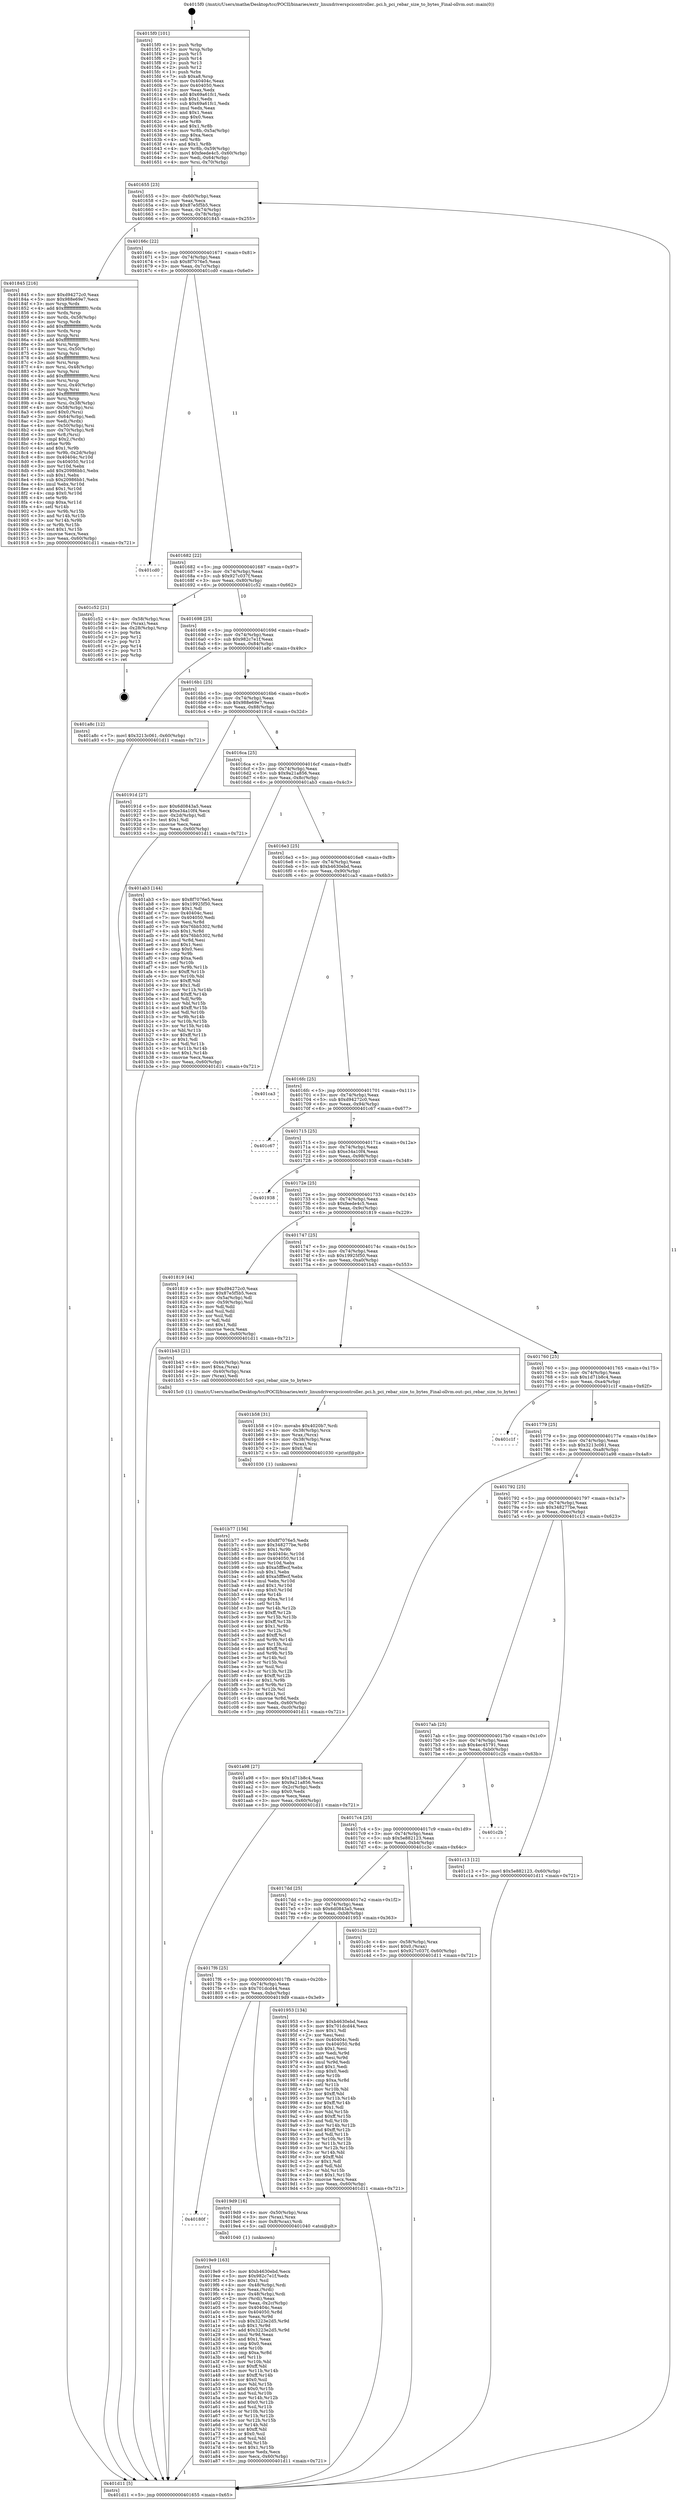 digraph "0x4015f0" {
  label = "0x4015f0 (/mnt/c/Users/mathe/Desktop/tcc/POCII/binaries/extr_linuxdriverspcicontroller..pci.h_pci_rebar_size_to_bytes_Final-ollvm.out::main(0))"
  labelloc = "t"
  node[shape=record]

  Entry [label="",width=0.3,height=0.3,shape=circle,fillcolor=black,style=filled]
  "0x401655" [label="{
     0x401655 [23]\l
     | [instrs]\l
     &nbsp;&nbsp;0x401655 \<+3\>: mov -0x60(%rbp),%eax\l
     &nbsp;&nbsp;0x401658 \<+2\>: mov %eax,%ecx\l
     &nbsp;&nbsp;0x40165a \<+6\>: sub $0x87e5f5b5,%ecx\l
     &nbsp;&nbsp;0x401660 \<+3\>: mov %eax,-0x74(%rbp)\l
     &nbsp;&nbsp;0x401663 \<+3\>: mov %ecx,-0x78(%rbp)\l
     &nbsp;&nbsp;0x401666 \<+6\>: je 0000000000401845 \<main+0x255\>\l
  }"]
  "0x401845" [label="{
     0x401845 [216]\l
     | [instrs]\l
     &nbsp;&nbsp;0x401845 \<+5\>: mov $0xd94272c0,%eax\l
     &nbsp;&nbsp;0x40184a \<+5\>: mov $0x988e69e7,%ecx\l
     &nbsp;&nbsp;0x40184f \<+3\>: mov %rsp,%rdx\l
     &nbsp;&nbsp;0x401852 \<+4\>: add $0xfffffffffffffff0,%rdx\l
     &nbsp;&nbsp;0x401856 \<+3\>: mov %rdx,%rsp\l
     &nbsp;&nbsp;0x401859 \<+4\>: mov %rdx,-0x58(%rbp)\l
     &nbsp;&nbsp;0x40185d \<+3\>: mov %rsp,%rdx\l
     &nbsp;&nbsp;0x401860 \<+4\>: add $0xfffffffffffffff0,%rdx\l
     &nbsp;&nbsp;0x401864 \<+3\>: mov %rdx,%rsp\l
     &nbsp;&nbsp;0x401867 \<+3\>: mov %rsp,%rsi\l
     &nbsp;&nbsp;0x40186a \<+4\>: add $0xfffffffffffffff0,%rsi\l
     &nbsp;&nbsp;0x40186e \<+3\>: mov %rsi,%rsp\l
     &nbsp;&nbsp;0x401871 \<+4\>: mov %rsi,-0x50(%rbp)\l
     &nbsp;&nbsp;0x401875 \<+3\>: mov %rsp,%rsi\l
     &nbsp;&nbsp;0x401878 \<+4\>: add $0xfffffffffffffff0,%rsi\l
     &nbsp;&nbsp;0x40187c \<+3\>: mov %rsi,%rsp\l
     &nbsp;&nbsp;0x40187f \<+4\>: mov %rsi,-0x48(%rbp)\l
     &nbsp;&nbsp;0x401883 \<+3\>: mov %rsp,%rsi\l
     &nbsp;&nbsp;0x401886 \<+4\>: add $0xfffffffffffffff0,%rsi\l
     &nbsp;&nbsp;0x40188a \<+3\>: mov %rsi,%rsp\l
     &nbsp;&nbsp;0x40188d \<+4\>: mov %rsi,-0x40(%rbp)\l
     &nbsp;&nbsp;0x401891 \<+3\>: mov %rsp,%rsi\l
     &nbsp;&nbsp;0x401894 \<+4\>: add $0xfffffffffffffff0,%rsi\l
     &nbsp;&nbsp;0x401898 \<+3\>: mov %rsi,%rsp\l
     &nbsp;&nbsp;0x40189b \<+4\>: mov %rsi,-0x38(%rbp)\l
     &nbsp;&nbsp;0x40189f \<+4\>: mov -0x58(%rbp),%rsi\l
     &nbsp;&nbsp;0x4018a3 \<+6\>: movl $0x0,(%rsi)\l
     &nbsp;&nbsp;0x4018a9 \<+3\>: mov -0x64(%rbp),%edi\l
     &nbsp;&nbsp;0x4018ac \<+2\>: mov %edi,(%rdx)\l
     &nbsp;&nbsp;0x4018ae \<+4\>: mov -0x50(%rbp),%rsi\l
     &nbsp;&nbsp;0x4018b2 \<+4\>: mov -0x70(%rbp),%r8\l
     &nbsp;&nbsp;0x4018b6 \<+3\>: mov %r8,(%rsi)\l
     &nbsp;&nbsp;0x4018b9 \<+3\>: cmpl $0x2,(%rdx)\l
     &nbsp;&nbsp;0x4018bc \<+4\>: setne %r9b\l
     &nbsp;&nbsp;0x4018c0 \<+4\>: and $0x1,%r9b\l
     &nbsp;&nbsp;0x4018c4 \<+4\>: mov %r9b,-0x2d(%rbp)\l
     &nbsp;&nbsp;0x4018c8 \<+8\>: mov 0x40404c,%r10d\l
     &nbsp;&nbsp;0x4018d0 \<+8\>: mov 0x404050,%r11d\l
     &nbsp;&nbsp;0x4018d8 \<+3\>: mov %r10d,%ebx\l
     &nbsp;&nbsp;0x4018db \<+6\>: add $0x20986bb1,%ebx\l
     &nbsp;&nbsp;0x4018e1 \<+3\>: sub $0x1,%ebx\l
     &nbsp;&nbsp;0x4018e4 \<+6\>: sub $0x20986bb1,%ebx\l
     &nbsp;&nbsp;0x4018ea \<+4\>: imul %ebx,%r10d\l
     &nbsp;&nbsp;0x4018ee \<+4\>: and $0x1,%r10d\l
     &nbsp;&nbsp;0x4018f2 \<+4\>: cmp $0x0,%r10d\l
     &nbsp;&nbsp;0x4018f6 \<+4\>: sete %r9b\l
     &nbsp;&nbsp;0x4018fa \<+4\>: cmp $0xa,%r11d\l
     &nbsp;&nbsp;0x4018fe \<+4\>: setl %r14b\l
     &nbsp;&nbsp;0x401902 \<+3\>: mov %r9b,%r15b\l
     &nbsp;&nbsp;0x401905 \<+3\>: and %r14b,%r15b\l
     &nbsp;&nbsp;0x401908 \<+3\>: xor %r14b,%r9b\l
     &nbsp;&nbsp;0x40190b \<+3\>: or %r9b,%r15b\l
     &nbsp;&nbsp;0x40190e \<+4\>: test $0x1,%r15b\l
     &nbsp;&nbsp;0x401912 \<+3\>: cmovne %ecx,%eax\l
     &nbsp;&nbsp;0x401915 \<+3\>: mov %eax,-0x60(%rbp)\l
     &nbsp;&nbsp;0x401918 \<+5\>: jmp 0000000000401d11 \<main+0x721\>\l
  }"]
  "0x40166c" [label="{
     0x40166c [22]\l
     | [instrs]\l
     &nbsp;&nbsp;0x40166c \<+5\>: jmp 0000000000401671 \<main+0x81\>\l
     &nbsp;&nbsp;0x401671 \<+3\>: mov -0x74(%rbp),%eax\l
     &nbsp;&nbsp;0x401674 \<+5\>: sub $0x8f7076e5,%eax\l
     &nbsp;&nbsp;0x401679 \<+3\>: mov %eax,-0x7c(%rbp)\l
     &nbsp;&nbsp;0x40167c \<+6\>: je 0000000000401cd0 \<main+0x6e0\>\l
  }"]
  Exit [label="",width=0.3,height=0.3,shape=circle,fillcolor=black,style=filled,peripheries=2]
  "0x401cd0" [label="{
     0x401cd0\l
  }", style=dashed]
  "0x401682" [label="{
     0x401682 [22]\l
     | [instrs]\l
     &nbsp;&nbsp;0x401682 \<+5\>: jmp 0000000000401687 \<main+0x97\>\l
     &nbsp;&nbsp;0x401687 \<+3\>: mov -0x74(%rbp),%eax\l
     &nbsp;&nbsp;0x40168a \<+5\>: sub $0x927c037f,%eax\l
     &nbsp;&nbsp;0x40168f \<+3\>: mov %eax,-0x80(%rbp)\l
     &nbsp;&nbsp;0x401692 \<+6\>: je 0000000000401c52 \<main+0x662\>\l
  }"]
  "0x401b77" [label="{
     0x401b77 [156]\l
     | [instrs]\l
     &nbsp;&nbsp;0x401b77 \<+5\>: mov $0x8f7076e5,%edx\l
     &nbsp;&nbsp;0x401b7c \<+6\>: mov $0x348277be,%r8d\l
     &nbsp;&nbsp;0x401b82 \<+3\>: mov $0x1,%r9b\l
     &nbsp;&nbsp;0x401b85 \<+8\>: mov 0x40404c,%r10d\l
     &nbsp;&nbsp;0x401b8d \<+8\>: mov 0x404050,%r11d\l
     &nbsp;&nbsp;0x401b95 \<+3\>: mov %r10d,%ebx\l
     &nbsp;&nbsp;0x401b98 \<+6\>: sub $0xa5fffecf,%ebx\l
     &nbsp;&nbsp;0x401b9e \<+3\>: sub $0x1,%ebx\l
     &nbsp;&nbsp;0x401ba1 \<+6\>: add $0xa5fffecf,%ebx\l
     &nbsp;&nbsp;0x401ba7 \<+4\>: imul %ebx,%r10d\l
     &nbsp;&nbsp;0x401bab \<+4\>: and $0x1,%r10d\l
     &nbsp;&nbsp;0x401baf \<+4\>: cmp $0x0,%r10d\l
     &nbsp;&nbsp;0x401bb3 \<+4\>: sete %r14b\l
     &nbsp;&nbsp;0x401bb7 \<+4\>: cmp $0xa,%r11d\l
     &nbsp;&nbsp;0x401bbb \<+4\>: setl %r15b\l
     &nbsp;&nbsp;0x401bbf \<+3\>: mov %r14b,%r12b\l
     &nbsp;&nbsp;0x401bc2 \<+4\>: xor $0xff,%r12b\l
     &nbsp;&nbsp;0x401bc6 \<+3\>: mov %r15b,%r13b\l
     &nbsp;&nbsp;0x401bc9 \<+4\>: xor $0xff,%r13b\l
     &nbsp;&nbsp;0x401bcd \<+4\>: xor $0x1,%r9b\l
     &nbsp;&nbsp;0x401bd1 \<+3\>: mov %r12b,%cl\l
     &nbsp;&nbsp;0x401bd4 \<+3\>: and $0xff,%cl\l
     &nbsp;&nbsp;0x401bd7 \<+3\>: and %r9b,%r14b\l
     &nbsp;&nbsp;0x401bda \<+3\>: mov %r13b,%sil\l
     &nbsp;&nbsp;0x401bdd \<+4\>: and $0xff,%sil\l
     &nbsp;&nbsp;0x401be1 \<+3\>: and %r9b,%r15b\l
     &nbsp;&nbsp;0x401be4 \<+3\>: or %r14b,%cl\l
     &nbsp;&nbsp;0x401be7 \<+3\>: or %r15b,%sil\l
     &nbsp;&nbsp;0x401bea \<+3\>: xor %sil,%cl\l
     &nbsp;&nbsp;0x401bed \<+3\>: or %r13b,%r12b\l
     &nbsp;&nbsp;0x401bf0 \<+4\>: xor $0xff,%r12b\l
     &nbsp;&nbsp;0x401bf4 \<+4\>: or $0x1,%r9b\l
     &nbsp;&nbsp;0x401bf8 \<+3\>: and %r9b,%r12b\l
     &nbsp;&nbsp;0x401bfb \<+3\>: or %r12b,%cl\l
     &nbsp;&nbsp;0x401bfe \<+3\>: test $0x1,%cl\l
     &nbsp;&nbsp;0x401c01 \<+4\>: cmovne %r8d,%edx\l
     &nbsp;&nbsp;0x401c05 \<+3\>: mov %edx,-0x60(%rbp)\l
     &nbsp;&nbsp;0x401c08 \<+6\>: mov %eax,-0xc0(%rbp)\l
     &nbsp;&nbsp;0x401c0e \<+5\>: jmp 0000000000401d11 \<main+0x721\>\l
  }"]
  "0x401c52" [label="{
     0x401c52 [21]\l
     | [instrs]\l
     &nbsp;&nbsp;0x401c52 \<+4\>: mov -0x58(%rbp),%rax\l
     &nbsp;&nbsp;0x401c56 \<+2\>: mov (%rax),%eax\l
     &nbsp;&nbsp;0x401c58 \<+4\>: lea -0x28(%rbp),%rsp\l
     &nbsp;&nbsp;0x401c5c \<+1\>: pop %rbx\l
     &nbsp;&nbsp;0x401c5d \<+2\>: pop %r12\l
     &nbsp;&nbsp;0x401c5f \<+2\>: pop %r13\l
     &nbsp;&nbsp;0x401c61 \<+2\>: pop %r14\l
     &nbsp;&nbsp;0x401c63 \<+2\>: pop %r15\l
     &nbsp;&nbsp;0x401c65 \<+1\>: pop %rbp\l
     &nbsp;&nbsp;0x401c66 \<+1\>: ret\l
  }"]
  "0x401698" [label="{
     0x401698 [25]\l
     | [instrs]\l
     &nbsp;&nbsp;0x401698 \<+5\>: jmp 000000000040169d \<main+0xad\>\l
     &nbsp;&nbsp;0x40169d \<+3\>: mov -0x74(%rbp),%eax\l
     &nbsp;&nbsp;0x4016a0 \<+5\>: sub $0x982c7e1f,%eax\l
     &nbsp;&nbsp;0x4016a5 \<+6\>: mov %eax,-0x84(%rbp)\l
     &nbsp;&nbsp;0x4016ab \<+6\>: je 0000000000401a8c \<main+0x49c\>\l
  }"]
  "0x401b58" [label="{
     0x401b58 [31]\l
     | [instrs]\l
     &nbsp;&nbsp;0x401b58 \<+10\>: movabs $0x4020b7,%rdi\l
     &nbsp;&nbsp;0x401b62 \<+4\>: mov -0x38(%rbp),%rcx\l
     &nbsp;&nbsp;0x401b66 \<+3\>: mov %rax,(%rcx)\l
     &nbsp;&nbsp;0x401b69 \<+4\>: mov -0x38(%rbp),%rax\l
     &nbsp;&nbsp;0x401b6d \<+3\>: mov (%rax),%rsi\l
     &nbsp;&nbsp;0x401b70 \<+2\>: mov $0x0,%al\l
     &nbsp;&nbsp;0x401b72 \<+5\>: call 0000000000401030 \<printf@plt\>\l
     | [calls]\l
     &nbsp;&nbsp;0x401030 \{1\} (unknown)\l
  }"]
  "0x401a8c" [label="{
     0x401a8c [12]\l
     | [instrs]\l
     &nbsp;&nbsp;0x401a8c \<+7\>: movl $0x3213c061,-0x60(%rbp)\l
     &nbsp;&nbsp;0x401a93 \<+5\>: jmp 0000000000401d11 \<main+0x721\>\l
  }"]
  "0x4016b1" [label="{
     0x4016b1 [25]\l
     | [instrs]\l
     &nbsp;&nbsp;0x4016b1 \<+5\>: jmp 00000000004016b6 \<main+0xc6\>\l
     &nbsp;&nbsp;0x4016b6 \<+3\>: mov -0x74(%rbp),%eax\l
     &nbsp;&nbsp;0x4016b9 \<+5\>: sub $0x988e69e7,%eax\l
     &nbsp;&nbsp;0x4016be \<+6\>: mov %eax,-0x88(%rbp)\l
     &nbsp;&nbsp;0x4016c4 \<+6\>: je 000000000040191d \<main+0x32d\>\l
  }"]
  "0x4019e9" [label="{
     0x4019e9 [163]\l
     | [instrs]\l
     &nbsp;&nbsp;0x4019e9 \<+5\>: mov $0xb4630ebd,%ecx\l
     &nbsp;&nbsp;0x4019ee \<+5\>: mov $0x982c7e1f,%edx\l
     &nbsp;&nbsp;0x4019f3 \<+3\>: mov $0x1,%sil\l
     &nbsp;&nbsp;0x4019f6 \<+4\>: mov -0x48(%rbp),%rdi\l
     &nbsp;&nbsp;0x4019fa \<+2\>: mov %eax,(%rdi)\l
     &nbsp;&nbsp;0x4019fc \<+4\>: mov -0x48(%rbp),%rdi\l
     &nbsp;&nbsp;0x401a00 \<+2\>: mov (%rdi),%eax\l
     &nbsp;&nbsp;0x401a02 \<+3\>: mov %eax,-0x2c(%rbp)\l
     &nbsp;&nbsp;0x401a05 \<+7\>: mov 0x40404c,%eax\l
     &nbsp;&nbsp;0x401a0c \<+8\>: mov 0x404050,%r8d\l
     &nbsp;&nbsp;0x401a14 \<+3\>: mov %eax,%r9d\l
     &nbsp;&nbsp;0x401a17 \<+7\>: sub $0x3223e2d5,%r9d\l
     &nbsp;&nbsp;0x401a1e \<+4\>: sub $0x1,%r9d\l
     &nbsp;&nbsp;0x401a22 \<+7\>: add $0x3223e2d5,%r9d\l
     &nbsp;&nbsp;0x401a29 \<+4\>: imul %r9d,%eax\l
     &nbsp;&nbsp;0x401a2d \<+3\>: and $0x1,%eax\l
     &nbsp;&nbsp;0x401a30 \<+3\>: cmp $0x0,%eax\l
     &nbsp;&nbsp;0x401a33 \<+4\>: sete %r10b\l
     &nbsp;&nbsp;0x401a37 \<+4\>: cmp $0xa,%r8d\l
     &nbsp;&nbsp;0x401a3b \<+4\>: setl %r11b\l
     &nbsp;&nbsp;0x401a3f \<+3\>: mov %r10b,%bl\l
     &nbsp;&nbsp;0x401a42 \<+3\>: xor $0xff,%bl\l
     &nbsp;&nbsp;0x401a45 \<+3\>: mov %r11b,%r14b\l
     &nbsp;&nbsp;0x401a48 \<+4\>: xor $0xff,%r14b\l
     &nbsp;&nbsp;0x401a4c \<+4\>: xor $0x0,%sil\l
     &nbsp;&nbsp;0x401a50 \<+3\>: mov %bl,%r15b\l
     &nbsp;&nbsp;0x401a53 \<+4\>: and $0x0,%r15b\l
     &nbsp;&nbsp;0x401a57 \<+3\>: and %sil,%r10b\l
     &nbsp;&nbsp;0x401a5a \<+3\>: mov %r14b,%r12b\l
     &nbsp;&nbsp;0x401a5d \<+4\>: and $0x0,%r12b\l
     &nbsp;&nbsp;0x401a61 \<+3\>: and %sil,%r11b\l
     &nbsp;&nbsp;0x401a64 \<+3\>: or %r10b,%r15b\l
     &nbsp;&nbsp;0x401a67 \<+3\>: or %r11b,%r12b\l
     &nbsp;&nbsp;0x401a6a \<+3\>: xor %r12b,%r15b\l
     &nbsp;&nbsp;0x401a6d \<+3\>: or %r14b,%bl\l
     &nbsp;&nbsp;0x401a70 \<+3\>: xor $0xff,%bl\l
     &nbsp;&nbsp;0x401a73 \<+4\>: or $0x0,%sil\l
     &nbsp;&nbsp;0x401a77 \<+3\>: and %sil,%bl\l
     &nbsp;&nbsp;0x401a7a \<+3\>: or %bl,%r15b\l
     &nbsp;&nbsp;0x401a7d \<+4\>: test $0x1,%r15b\l
     &nbsp;&nbsp;0x401a81 \<+3\>: cmovne %edx,%ecx\l
     &nbsp;&nbsp;0x401a84 \<+3\>: mov %ecx,-0x60(%rbp)\l
     &nbsp;&nbsp;0x401a87 \<+5\>: jmp 0000000000401d11 \<main+0x721\>\l
  }"]
  "0x40191d" [label="{
     0x40191d [27]\l
     | [instrs]\l
     &nbsp;&nbsp;0x40191d \<+5\>: mov $0x6d0843a5,%eax\l
     &nbsp;&nbsp;0x401922 \<+5\>: mov $0xe34a10f4,%ecx\l
     &nbsp;&nbsp;0x401927 \<+3\>: mov -0x2d(%rbp),%dl\l
     &nbsp;&nbsp;0x40192a \<+3\>: test $0x1,%dl\l
     &nbsp;&nbsp;0x40192d \<+3\>: cmovne %ecx,%eax\l
     &nbsp;&nbsp;0x401930 \<+3\>: mov %eax,-0x60(%rbp)\l
     &nbsp;&nbsp;0x401933 \<+5\>: jmp 0000000000401d11 \<main+0x721\>\l
  }"]
  "0x4016ca" [label="{
     0x4016ca [25]\l
     | [instrs]\l
     &nbsp;&nbsp;0x4016ca \<+5\>: jmp 00000000004016cf \<main+0xdf\>\l
     &nbsp;&nbsp;0x4016cf \<+3\>: mov -0x74(%rbp),%eax\l
     &nbsp;&nbsp;0x4016d2 \<+5\>: sub $0x9a21a856,%eax\l
     &nbsp;&nbsp;0x4016d7 \<+6\>: mov %eax,-0x8c(%rbp)\l
     &nbsp;&nbsp;0x4016dd \<+6\>: je 0000000000401ab3 \<main+0x4c3\>\l
  }"]
  "0x40180f" [label="{
     0x40180f\l
  }", style=dashed]
  "0x401ab3" [label="{
     0x401ab3 [144]\l
     | [instrs]\l
     &nbsp;&nbsp;0x401ab3 \<+5\>: mov $0x8f7076e5,%eax\l
     &nbsp;&nbsp;0x401ab8 \<+5\>: mov $0x19925f50,%ecx\l
     &nbsp;&nbsp;0x401abd \<+2\>: mov $0x1,%dl\l
     &nbsp;&nbsp;0x401abf \<+7\>: mov 0x40404c,%esi\l
     &nbsp;&nbsp;0x401ac6 \<+7\>: mov 0x404050,%edi\l
     &nbsp;&nbsp;0x401acd \<+3\>: mov %esi,%r8d\l
     &nbsp;&nbsp;0x401ad0 \<+7\>: sub $0x76bb5302,%r8d\l
     &nbsp;&nbsp;0x401ad7 \<+4\>: sub $0x1,%r8d\l
     &nbsp;&nbsp;0x401adb \<+7\>: add $0x76bb5302,%r8d\l
     &nbsp;&nbsp;0x401ae2 \<+4\>: imul %r8d,%esi\l
     &nbsp;&nbsp;0x401ae6 \<+3\>: and $0x1,%esi\l
     &nbsp;&nbsp;0x401ae9 \<+3\>: cmp $0x0,%esi\l
     &nbsp;&nbsp;0x401aec \<+4\>: sete %r9b\l
     &nbsp;&nbsp;0x401af0 \<+3\>: cmp $0xa,%edi\l
     &nbsp;&nbsp;0x401af3 \<+4\>: setl %r10b\l
     &nbsp;&nbsp;0x401af7 \<+3\>: mov %r9b,%r11b\l
     &nbsp;&nbsp;0x401afa \<+4\>: xor $0xff,%r11b\l
     &nbsp;&nbsp;0x401afe \<+3\>: mov %r10b,%bl\l
     &nbsp;&nbsp;0x401b01 \<+3\>: xor $0xff,%bl\l
     &nbsp;&nbsp;0x401b04 \<+3\>: xor $0x1,%dl\l
     &nbsp;&nbsp;0x401b07 \<+3\>: mov %r11b,%r14b\l
     &nbsp;&nbsp;0x401b0a \<+4\>: and $0xff,%r14b\l
     &nbsp;&nbsp;0x401b0e \<+3\>: and %dl,%r9b\l
     &nbsp;&nbsp;0x401b11 \<+3\>: mov %bl,%r15b\l
     &nbsp;&nbsp;0x401b14 \<+4\>: and $0xff,%r15b\l
     &nbsp;&nbsp;0x401b18 \<+3\>: and %dl,%r10b\l
     &nbsp;&nbsp;0x401b1b \<+3\>: or %r9b,%r14b\l
     &nbsp;&nbsp;0x401b1e \<+3\>: or %r10b,%r15b\l
     &nbsp;&nbsp;0x401b21 \<+3\>: xor %r15b,%r14b\l
     &nbsp;&nbsp;0x401b24 \<+3\>: or %bl,%r11b\l
     &nbsp;&nbsp;0x401b27 \<+4\>: xor $0xff,%r11b\l
     &nbsp;&nbsp;0x401b2b \<+3\>: or $0x1,%dl\l
     &nbsp;&nbsp;0x401b2e \<+3\>: and %dl,%r11b\l
     &nbsp;&nbsp;0x401b31 \<+3\>: or %r11b,%r14b\l
     &nbsp;&nbsp;0x401b34 \<+4\>: test $0x1,%r14b\l
     &nbsp;&nbsp;0x401b38 \<+3\>: cmovne %ecx,%eax\l
     &nbsp;&nbsp;0x401b3b \<+3\>: mov %eax,-0x60(%rbp)\l
     &nbsp;&nbsp;0x401b3e \<+5\>: jmp 0000000000401d11 \<main+0x721\>\l
  }"]
  "0x4016e3" [label="{
     0x4016e3 [25]\l
     | [instrs]\l
     &nbsp;&nbsp;0x4016e3 \<+5\>: jmp 00000000004016e8 \<main+0xf8\>\l
     &nbsp;&nbsp;0x4016e8 \<+3\>: mov -0x74(%rbp),%eax\l
     &nbsp;&nbsp;0x4016eb \<+5\>: sub $0xb4630ebd,%eax\l
     &nbsp;&nbsp;0x4016f0 \<+6\>: mov %eax,-0x90(%rbp)\l
     &nbsp;&nbsp;0x4016f6 \<+6\>: je 0000000000401ca3 \<main+0x6b3\>\l
  }"]
  "0x4019d9" [label="{
     0x4019d9 [16]\l
     | [instrs]\l
     &nbsp;&nbsp;0x4019d9 \<+4\>: mov -0x50(%rbp),%rax\l
     &nbsp;&nbsp;0x4019dd \<+3\>: mov (%rax),%rax\l
     &nbsp;&nbsp;0x4019e0 \<+4\>: mov 0x8(%rax),%rdi\l
     &nbsp;&nbsp;0x4019e4 \<+5\>: call 0000000000401040 \<atoi@plt\>\l
     | [calls]\l
     &nbsp;&nbsp;0x401040 \{1\} (unknown)\l
  }"]
  "0x401ca3" [label="{
     0x401ca3\l
  }", style=dashed]
  "0x4016fc" [label="{
     0x4016fc [25]\l
     | [instrs]\l
     &nbsp;&nbsp;0x4016fc \<+5\>: jmp 0000000000401701 \<main+0x111\>\l
     &nbsp;&nbsp;0x401701 \<+3\>: mov -0x74(%rbp),%eax\l
     &nbsp;&nbsp;0x401704 \<+5\>: sub $0xd94272c0,%eax\l
     &nbsp;&nbsp;0x401709 \<+6\>: mov %eax,-0x94(%rbp)\l
     &nbsp;&nbsp;0x40170f \<+6\>: je 0000000000401c67 \<main+0x677\>\l
  }"]
  "0x4017f6" [label="{
     0x4017f6 [25]\l
     | [instrs]\l
     &nbsp;&nbsp;0x4017f6 \<+5\>: jmp 00000000004017fb \<main+0x20b\>\l
     &nbsp;&nbsp;0x4017fb \<+3\>: mov -0x74(%rbp),%eax\l
     &nbsp;&nbsp;0x4017fe \<+5\>: sub $0x701dcd44,%eax\l
     &nbsp;&nbsp;0x401803 \<+6\>: mov %eax,-0xbc(%rbp)\l
     &nbsp;&nbsp;0x401809 \<+6\>: je 00000000004019d9 \<main+0x3e9\>\l
  }"]
  "0x401c67" [label="{
     0x401c67\l
  }", style=dashed]
  "0x401715" [label="{
     0x401715 [25]\l
     | [instrs]\l
     &nbsp;&nbsp;0x401715 \<+5\>: jmp 000000000040171a \<main+0x12a\>\l
     &nbsp;&nbsp;0x40171a \<+3\>: mov -0x74(%rbp),%eax\l
     &nbsp;&nbsp;0x40171d \<+5\>: sub $0xe34a10f4,%eax\l
     &nbsp;&nbsp;0x401722 \<+6\>: mov %eax,-0x98(%rbp)\l
     &nbsp;&nbsp;0x401728 \<+6\>: je 0000000000401938 \<main+0x348\>\l
  }"]
  "0x401953" [label="{
     0x401953 [134]\l
     | [instrs]\l
     &nbsp;&nbsp;0x401953 \<+5\>: mov $0xb4630ebd,%eax\l
     &nbsp;&nbsp;0x401958 \<+5\>: mov $0x701dcd44,%ecx\l
     &nbsp;&nbsp;0x40195d \<+2\>: mov $0x1,%dl\l
     &nbsp;&nbsp;0x40195f \<+2\>: xor %esi,%esi\l
     &nbsp;&nbsp;0x401961 \<+7\>: mov 0x40404c,%edi\l
     &nbsp;&nbsp;0x401968 \<+8\>: mov 0x404050,%r8d\l
     &nbsp;&nbsp;0x401970 \<+3\>: sub $0x1,%esi\l
     &nbsp;&nbsp;0x401973 \<+3\>: mov %edi,%r9d\l
     &nbsp;&nbsp;0x401976 \<+3\>: add %esi,%r9d\l
     &nbsp;&nbsp;0x401979 \<+4\>: imul %r9d,%edi\l
     &nbsp;&nbsp;0x40197d \<+3\>: and $0x1,%edi\l
     &nbsp;&nbsp;0x401980 \<+3\>: cmp $0x0,%edi\l
     &nbsp;&nbsp;0x401983 \<+4\>: sete %r10b\l
     &nbsp;&nbsp;0x401987 \<+4\>: cmp $0xa,%r8d\l
     &nbsp;&nbsp;0x40198b \<+4\>: setl %r11b\l
     &nbsp;&nbsp;0x40198f \<+3\>: mov %r10b,%bl\l
     &nbsp;&nbsp;0x401992 \<+3\>: xor $0xff,%bl\l
     &nbsp;&nbsp;0x401995 \<+3\>: mov %r11b,%r14b\l
     &nbsp;&nbsp;0x401998 \<+4\>: xor $0xff,%r14b\l
     &nbsp;&nbsp;0x40199c \<+3\>: xor $0x1,%dl\l
     &nbsp;&nbsp;0x40199f \<+3\>: mov %bl,%r15b\l
     &nbsp;&nbsp;0x4019a2 \<+4\>: and $0xff,%r15b\l
     &nbsp;&nbsp;0x4019a6 \<+3\>: and %dl,%r10b\l
     &nbsp;&nbsp;0x4019a9 \<+3\>: mov %r14b,%r12b\l
     &nbsp;&nbsp;0x4019ac \<+4\>: and $0xff,%r12b\l
     &nbsp;&nbsp;0x4019b0 \<+3\>: and %dl,%r11b\l
     &nbsp;&nbsp;0x4019b3 \<+3\>: or %r10b,%r15b\l
     &nbsp;&nbsp;0x4019b6 \<+3\>: or %r11b,%r12b\l
     &nbsp;&nbsp;0x4019b9 \<+3\>: xor %r12b,%r15b\l
     &nbsp;&nbsp;0x4019bc \<+3\>: or %r14b,%bl\l
     &nbsp;&nbsp;0x4019bf \<+3\>: xor $0xff,%bl\l
     &nbsp;&nbsp;0x4019c2 \<+3\>: or $0x1,%dl\l
     &nbsp;&nbsp;0x4019c5 \<+2\>: and %dl,%bl\l
     &nbsp;&nbsp;0x4019c7 \<+3\>: or %bl,%r15b\l
     &nbsp;&nbsp;0x4019ca \<+4\>: test $0x1,%r15b\l
     &nbsp;&nbsp;0x4019ce \<+3\>: cmovne %ecx,%eax\l
     &nbsp;&nbsp;0x4019d1 \<+3\>: mov %eax,-0x60(%rbp)\l
     &nbsp;&nbsp;0x4019d4 \<+5\>: jmp 0000000000401d11 \<main+0x721\>\l
  }"]
  "0x401938" [label="{
     0x401938\l
  }", style=dashed]
  "0x40172e" [label="{
     0x40172e [25]\l
     | [instrs]\l
     &nbsp;&nbsp;0x40172e \<+5\>: jmp 0000000000401733 \<main+0x143\>\l
     &nbsp;&nbsp;0x401733 \<+3\>: mov -0x74(%rbp),%eax\l
     &nbsp;&nbsp;0x401736 \<+5\>: sub $0xfeede4c5,%eax\l
     &nbsp;&nbsp;0x40173b \<+6\>: mov %eax,-0x9c(%rbp)\l
     &nbsp;&nbsp;0x401741 \<+6\>: je 0000000000401819 \<main+0x229\>\l
  }"]
  "0x4017dd" [label="{
     0x4017dd [25]\l
     | [instrs]\l
     &nbsp;&nbsp;0x4017dd \<+5\>: jmp 00000000004017e2 \<main+0x1f2\>\l
     &nbsp;&nbsp;0x4017e2 \<+3\>: mov -0x74(%rbp),%eax\l
     &nbsp;&nbsp;0x4017e5 \<+5\>: sub $0x6d0843a5,%eax\l
     &nbsp;&nbsp;0x4017ea \<+6\>: mov %eax,-0xb8(%rbp)\l
     &nbsp;&nbsp;0x4017f0 \<+6\>: je 0000000000401953 \<main+0x363\>\l
  }"]
  "0x401819" [label="{
     0x401819 [44]\l
     | [instrs]\l
     &nbsp;&nbsp;0x401819 \<+5\>: mov $0xd94272c0,%eax\l
     &nbsp;&nbsp;0x40181e \<+5\>: mov $0x87e5f5b5,%ecx\l
     &nbsp;&nbsp;0x401823 \<+3\>: mov -0x5a(%rbp),%dl\l
     &nbsp;&nbsp;0x401826 \<+4\>: mov -0x59(%rbp),%sil\l
     &nbsp;&nbsp;0x40182a \<+3\>: mov %dl,%dil\l
     &nbsp;&nbsp;0x40182d \<+3\>: and %sil,%dil\l
     &nbsp;&nbsp;0x401830 \<+3\>: xor %sil,%dl\l
     &nbsp;&nbsp;0x401833 \<+3\>: or %dl,%dil\l
     &nbsp;&nbsp;0x401836 \<+4\>: test $0x1,%dil\l
     &nbsp;&nbsp;0x40183a \<+3\>: cmovne %ecx,%eax\l
     &nbsp;&nbsp;0x40183d \<+3\>: mov %eax,-0x60(%rbp)\l
     &nbsp;&nbsp;0x401840 \<+5\>: jmp 0000000000401d11 \<main+0x721\>\l
  }"]
  "0x401747" [label="{
     0x401747 [25]\l
     | [instrs]\l
     &nbsp;&nbsp;0x401747 \<+5\>: jmp 000000000040174c \<main+0x15c\>\l
     &nbsp;&nbsp;0x40174c \<+3\>: mov -0x74(%rbp),%eax\l
     &nbsp;&nbsp;0x40174f \<+5\>: sub $0x19925f50,%eax\l
     &nbsp;&nbsp;0x401754 \<+6\>: mov %eax,-0xa0(%rbp)\l
     &nbsp;&nbsp;0x40175a \<+6\>: je 0000000000401b43 \<main+0x553\>\l
  }"]
  "0x401d11" [label="{
     0x401d11 [5]\l
     | [instrs]\l
     &nbsp;&nbsp;0x401d11 \<+5\>: jmp 0000000000401655 \<main+0x65\>\l
  }"]
  "0x4015f0" [label="{
     0x4015f0 [101]\l
     | [instrs]\l
     &nbsp;&nbsp;0x4015f0 \<+1\>: push %rbp\l
     &nbsp;&nbsp;0x4015f1 \<+3\>: mov %rsp,%rbp\l
     &nbsp;&nbsp;0x4015f4 \<+2\>: push %r15\l
     &nbsp;&nbsp;0x4015f6 \<+2\>: push %r14\l
     &nbsp;&nbsp;0x4015f8 \<+2\>: push %r13\l
     &nbsp;&nbsp;0x4015fa \<+2\>: push %r12\l
     &nbsp;&nbsp;0x4015fc \<+1\>: push %rbx\l
     &nbsp;&nbsp;0x4015fd \<+7\>: sub $0xa8,%rsp\l
     &nbsp;&nbsp;0x401604 \<+7\>: mov 0x40404c,%eax\l
     &nbsp;&nbsp;0x40160b \<+7\>: mov 0x404050,%ecx\l
     &nbsp;&nbsp;0x401612 \<+2\>: mov %eax,%edx\l
     &nbsp;&nbsp;0x401614 \<+6\>: add $0x69a61fc1,%edx\l
     &nbsp;&nbsp;0x40161a \<+3\>: sub $0x1,%edx\l
     &nbsp;&nbsp;0x40161d \<+6\>: sub $0x69a61fc1,%edx\l
     &nbsp;&nbsp;0x401623 \<+3\>: imul %edx,%eax\l
     &nbsp;&nbsp;0x401626 \<+3\>: and $0x1,%eax\l
     &nbsp;&nbsp;0x401629 \<+3\>: cmp $0x0,%eax\l
     &nbsp;&nbsp;0x40162c \<+4\>: sete %r8b\l
     &nbsp;&nbsp;0x401630 \<+4\>: and $0x1,%r8b\l
     &nbsp;&nbsp;0x401634 \<+4\>: mov %r8b,-0x5a(%rbp)\l
     &nbsp;&nbsp;0x401638 \<+3\>: cmp $0xa,%ecx\l
     &nbsp;&nbsp;0x40163b \<+4\>: setl %r8b\l
     &nbsp;&nbsp;0x40163f \<+4\>: and $0x1,%r8b\l
     &nbsp;&nbsp;0x401643 \<+4\>: mov %r8b,-0x59(%rbp)\l
     &nbsp;&nbsp;0x401647 \<+7\>: movl $0xfeede4c5,-0x60(%rbp)\l
     &nbsp;&nbsp;0x40164e \<+3\>: mov %edi,-0x64(%rbp)\l
     &nbsp;&nbsp;0x401651 \<+4\>: mov %rsi,-0x70(%rbp)\l
  }"]
  "0x401c3c" [label="{
     0x401c3c [22]\l
     | [instrs]\l
     &nbsp;&nbsp;0x401c3c \<+4\>: mov -0x58(%rbp),%rax\l
     &nbsp;&nbsp;0x401c40 \<+6\>: movl $0x0,(%rax)\l
     &nbsp;&nbsp;0x401c46 \<+7\>: movl $0x927c037f,-0x60(%rbp)\l
     &nbsp;&nbsp;0x401c4d \<+5\>: jmp 0000000000401d11 \<main+0x721\>\l
  }"]
  "0x401b43" [label="{
     0x401b43 [21]\l
     | [instrs]\l
     &nbsp;&nbsp;0x401b43 \<+4\>: mov -0x40(%rbp),%rax\l
     &nbsp;&nbsp;0x401b47 \<+6\>: movl $0xa,(%rax)\l
     &nbsp;&nbsp;0x401b4d \<+4\>: mov -0x40(%rbp),%rax\l
     &nbsp;&nbsp;0x401b51 \<+2\>: mov (%rax),%edi\l
     &nbsp;&nbsp;0x401b53 \<+5\>: call 00000000004015c0 \<pci_rebar_size_to_bytes\>\l
     | [calls]\l
     &nbsp;&nbsp;0x4015c0 \{1\} (/mnt/c/Users/mathe/Desktop/tcc/POCII/binaries/extr_linuxdriverspcicontroller..pci.h_pci_rebar_size_to_bytes_Final-ollvm.out::pci_rebar_size_to_bytes)\l
  }"]
  "0x401760" [label="{
     0x401760 [25]\l
     | [instrs]\l
     &nbsp;&nbsp;0x401760 \<+5\>: jmp 0000000000401765 \<main+0x175\>\l
     &nbsp;&nbsp;0x401765 \<+3\>: mov -0x74(%rbp),%eax\l
     &nbsp;&nbsp;0x401768 \<+5\>: sub $0x1d71b8c4,%eax\l
     &nbsp;&nbsp;0x40176d \<+6\>: mov %eax,-0xa4(%rbp)\l
     &nbsp;&nbsp;0x401773 \<+6\>: je 0000000000401c1f \<main+0x62f\>\l
  }"]
  "0x4017c4" [label="{
     0x4017c4 [25]\l
     | [instrs]\l
     &nbsp;&nbsp;0x4017c4 \<+5\>: jmp 00000000004017c9 \<main+0x1d9\>\l
     &nbsp;&nbsp;0x4017c9 \<+3\>: mov -0x74(%rbp),%eax\l
     &nbsp;&nbsp;0x4017cc \<+5\>: sub $0x5e882123,%eax\l
     &nbsp;&nbsp;0x4017d1 \<+6\>: mov %eax,-0xb4(%rbp)\l
     &nbsp;&nbsp;0x4017d7 \<+6\>: je 0000000000401c3c \<main+0x64c\>\l
  }"]
  "0x401c1f" [label="{
     0x401c1f\l
  }", style=dashed]
  "0x401779" [label="{
     0x401779 [25]\l
     | [instrs]\l
     &nbsp;&nbsp;0x401779 \<+5\>: jmp 000000000040177e \<main+0x18e\>\l
     &nbsp;&nbsp;0x40177e \<+3\>: mov -0x74(%rbp),%eax\l
     &nbsp;&nbsp;0x401781 \<+5\>: sub $0x3213c061,%eax\l
     &nbsp;&nbsp;0x401786 \<+6\>: mov %eax,-0xa8(%rbp)\l
     &nbsp;&nbsp;0x40178c \<+6\>: je 0000000000401a98 \<main+0x4a8\>\l
  }"]
  "0x401c2b" [label="{
     0x401c2b\l
  }", style=dashed]
  "0x401a98" [label="{
     0x401a98 [27]\l
     | [instrs]\l
     &nbsp;&nbsp;0x401a98 \<+5\>: mov $0x1d71b8c4,%eax\l
     &nbsp;&nbsp;0x401a9d \<+5\>: mov $0x9a21a856,%ecx\l
     &nbsp;&nbsp;0x401aa2 \<+3\>: mov -0x2c(%rbp),%edx\l
     &nbsp;&nbsp;0x401aa5 \<+3\>: cmp $0x0,%edx\l
     &nbsp;&nbsp;0x401aa8 \<+3\>: cmove %ecx,%eax\l
     &nbsp;&nbsp;0x401aab \<+3\>: mov %eax,-0x60(%rbp)\l
     &nbsp;&nbsp;0x401aae \<+5\>: jmp 0000000000401d11 \<main+0x721\>\l
  }"]
  "0x401792" [label="{
     0x401792 [25]\l
     | [instrs]\l
     &nbsp;&nbsp;0x401792 \<+5\>: jmp 0000000000401797 \<main+0x1a7\>\l
     &nbsp;&nbsp;0x401797 \<+3\>: mov -0x74(%rbp),%eax\l
     &nbsp;&nbsp;0x40179a \<+5\>: sub $0x348277be,%eax\l
     &nbsp;&nbsp;0x40179f \<+6\>: mov %eax,-0xac(%rbp)\l
     &nbsp;&nbsp;0x4017a5 \<+6\>: je 0000000000401c13 \<main+0x623\>\l
  }"]
  "0x4017ab" [label="{
     0x4017ab [25]\l
     | [instrs]\l
     &nbsp;&nbsp;0x4017ab \<+5\>: jmp 00000000004017b0 \<main+0x1c0\>\l
     &nbsp;&nbsp;0x4017b0 \<+3\>: mov -0x74(%rbp),%eax\l
     &nbsp;&nbsp;0x4017b3 \<+5\>: sub $0x4ec45791,%eax\l
     &nbsp;&nbsp;0x4017b8 \<+6\>: mov %eax,-0xb0(%rbp)\l
     &nbsp;&nbsp;0x4017be \<+6\>: je 0000000000401c2b \<main+0x63b\>\l
  }"]
  "0x401c13" [label="{
     0x401c13 [12]\l
     | [instrs]\l
     &nbsp;&nbsp;0x401c13 \<+7\>: movl $0x5e882123,-0x60(%rbp)\l
     &nbsp;&nbsp;0x401c1a \<+5\>: jmp 0000000000401d11 \<main+0x721\>\l
  }"]
  Entry -> "0x4015f0" [label=" 1"]
  "0x401655" -> "0x401845" [label=" 1"]
  "0x401655" -> "0x40166c" [label=" 11"]
  "0x401c52" -> Exit [label=" 1"]
  "0x40166c" -> "0x401cd0" [label=" 0"]
  "0x40166c" -> "0x401682" [label=" 11"]
  "0x401c3c" -> "0x401d11" [label=" 1"]
  "0x401682" -> "0x401c52" [label=" 1"]
  "0x401682" -> "0x401698" [label=" 10"]
  "0x401c13" -> "0x401d11" [label=" 1"]
  "0x401698" -> "0x401a8c" [label=" 1"]
  "0x401698" -> "0x4016b1" [label=" 9"]
  "0x401b77" -> "0x401d11" [label=" 1"]
  "0x4016b1" -> "0x40191d" [label=" 1"]
  "0x4016b1" -> "0x4016ca" [label=" 8"]
  "0x401b58" -> "0x401b77" [label=" 1"]
  "0x4016ca" -> "0x401ab3" [label=" 1"]
  "0x4016ca" -> "0x4016e3" [label=" 7"]
  "0x401b43" -> "0x401b58" [label=" 1"]
  "0x4016e3" -> "0x401ca3" [label=" 0"]
  "0x4016e3" -> "0x4016fc" [label=" 7"]
  "0x401ab3" -> "0x401d11" [label=" 1"]
  "0x4016fc" -> "0x401c67" [label=" 0"]
  "0x4016fc" -> "0x401715" [label=" 7"]
  "0x401a8c" -> "0x401d11" [label=" 1"]
  "0x401715" -> "0x401938" [label=" 0"]
  "0x401715" -> "0x40172e" [label=" 7"]
  "0x4019e9" -> "0x401d11" [label=" 1"]
  "0x40172e" -> "0x401819" [label=" 1"]
  "0x40172e" -> "0x401747" [label=" 6"]
  "0x401819" -> "0x401d11" [label=" 1"]
  "0x4015f0" -> "0x401655" [label=" 1"]
  "0x401d11" -> "0x401655" [label=" 11"]
  "0x401845" -> "0x401d11" [label=" 1"]
  "0x40191d" -> "0x401d11" [label=" 1"]
  "0x4017f6" -> "0x40180f" [label=" 0"]
  "0x401747" -> "0x401b43" [label=" 1"]
  "0x401747" -> "0x401760" [label=" 5"]
  "0x4017f6" -> "0x4019d9" [label=" 1"]
  "0x401760" -> "0x401c1f" [label=" 0"]
  "0x401760" -> "0x401779" [label=" 5"]
  "0x401953" -> "0x401d11" [label=" 1"]
  "0x401779" -> "0x401a98" [label=" 1"]
  "0x401779" -> "0x401792" [label=" 4"]
  "0x4017dd" -> "0x4017f6" [label=" 1"]
  "0x401792" -> "0x401c13" [label=" 1"]
  "0x401792" -> "0x4017ab" [label=" 3"]
  "0x4017dd" -> "0x401953" [label=" 1"]
  "0x4017ab" -> "0x401c2b" [label=" 0"]
  "0x4017ab" -> "0x4017c4" [label=" 3"]
  "0x401a98" -> "0x401d11" [label=" 1"]
  "0x4017c4" -> "0x401c3c" [label=" 1"]
  "0x4017c4" -> "0x4017dd" [label=" 2"]
  "0x4019d9" -> "0x4019e9" [label=" 1"]
}
